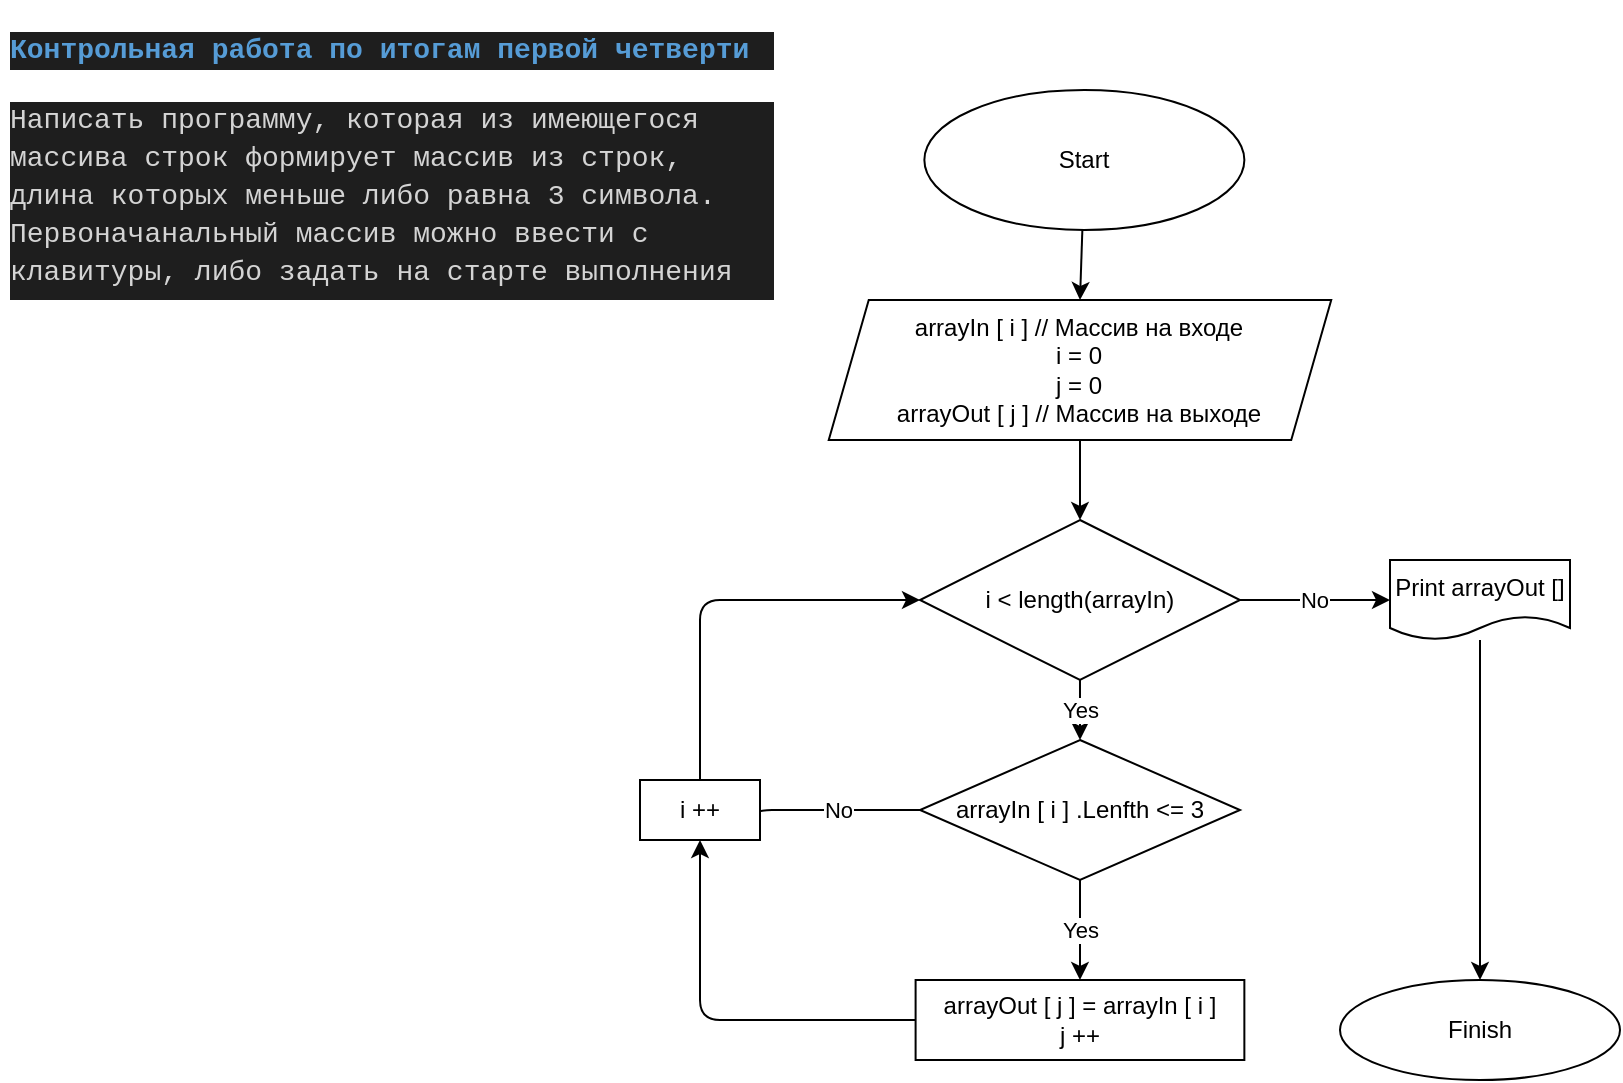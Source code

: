 <mxfile>
    <diagram id="ymAAOFVa0N7uY8poiiXw" name="Page-1">
        <mxGraphModel dx="876" dy="463" grid="1" gridSize="10" guides="1" tooltips="1" connect="1" arrows="1" fold="1" page="1" pageScale="1" pageWidth="827" pageHeight="1169" math="0" shadow="0">
            <root>
                <mxCell id="0"/>
                <mxCell id="1" parent="0"/>
                <mxCell id="5" value="&lt;h1&gt;&lt;div style=&quot;color: rgb(212 , 212 , 212) ; background-color: rgb(30 , 30 , 30) ; font-family: &amp;#34;consolas&amp;#34; , &amp;#34;courier new&amp;#34; , monospace ; font-weight: normal ; font-size: 14px ; line-height: 19px&quot;&gt;&lt;span style=&quot;color: #569cd6 ; font-weight: bold&quot;&gt;Контрольная работа по итогам первой четверти&lt;/span&gt;&lt;/div&gt;&lt;/h1&gt;&lt;div style=&quot;color: rgb(212 , 212 , 212) ; background-color: rgb(30 , 30 , 30) ; font-family: &amp;#34;consolas&amp;#34; , &amp;#34;courier new&amp;#34; , monospace ; font-size: 14px ; line-height: 19px&quot;&gt;Написать программу, которая из имеющегося массива строк формирует массив из строк, длина которых меньше либо равна 3 символа. Первоначанальный массив можно ввести с клавитуры, либо задать на старте выполнения алгоритма.&lt;/div&gt;" style="text;html=1;strokeColor=none;fillColor=none;spacing=5;spacingTop=-20;whiteSpace=wrap;overflow=hidden;rounded=0;" parent="1" vertex="1">
                    <mxGeometry x="20" y="20" width="390" height="140" as="geometry"/>
                </mxCell>
                <mxCell id="8" style="edgeStyle=none;html=1;entryX=0.5;entryY=0;entryDx=0;entryDy=0;" parent="1" source="6" target="7" edge="1">
                    <mxGeometry relative="1" as="geometry"/>
                </mxCell>
                <mxCell id="6" value="Start" style="ellipse;whiteSpace=wrap;html=1;" parent="1" vertex="1">
                    <mxGeometry x="482.18" y="55" width="160" height="70" as="geometry"/>
                </mxCell>
                <mxCell id="10" style="edgeStyle=none;html=1;entryX=0.5;entryY=0;entryDx=0;entryDy=0;" parent="1" source="7" target="9" edge="1">
                    <mxGeometry relative="1" as="geometry"/>
                </mxCell>
                <mxCell id="7" value="arrayIn [ i ] // Массив на входе&lt;br&gt;i = 0&lt;br&gt;j = 0&lt;br&gt;arrayOut [ j ] // Массив на выходе" style="shape=parallelogram;perimeter=parallelogramPerimeter;whiteSpace=wrap;html=1;fixedSize=1;" parent="1" vertex="1">
                    <mxGeometry x="434.37" y="160" width="251.25" height="70" as="geometry"/>
                </mxCell>
                <mxCell id="11" value="Yes" style="edgeStyle=none;html=1;entryX=0.5;entryY=0;entryDx=0;entryDy=0;" parent="1" source="9" target="12" edge="1">
                    <mxGeometry relative="1" as="geometry">
                        <mxPoint x="275.62" y="440" as="targetPoint"/>
                    </mxGeometry>
                </mxCell>
                <mxCell id="17" value="No" style="edgeStyle=none;html=1;" parent="1" source="9" target="18" edge="1">
                    <mxGeometry relative="1" as="geometry">
                        <mxPoint x="425.62" y="360" as="targetPoint"/>
                    </mxGeometry>
                </mxCell>
                <mxCell id="9" value="i &amp;lt; length(arrayIn)" style="rhombus;whiteSpace=wrap;html=1;" parent="1" vertex="1">
                    <mxGeometry x="479.99" y="270" width="160" height="80" as="geometry"/>
                </mxCell>
                <mxCell id="14" value="Yes" style="edgeStyle=none;html=1;entryX=0.5;entryY=0;entryDx=0;entryDy=0;" parent="1" source="12" target="13" edge="1">
                    <mxGeometry relative="1" as="geometry"/>
                </mxCell>
                <mxCell id="16" value="No" style="edgeStyle=none;html=1;entryX=0.5;entryY=1;entryDx=0;entryDy=0;" parent="1" source="12" target="21" edge="1">
                    <mxGeometry x="-0.274" relative="1" as="geometry">
                        <mxPoint x="160" y="730" as="targetPoint"/>
                        <Array as="points">
                            <mxPoint x="396" y="415"/>
                        </Array>
                        <mxPoint as="offset"/>
                    </mxGeometry>
                </mxCell>
                <mxCell id="12" value="arrayIn [ i ] .Lenfth &amp;lt;= 3" style="rhombus;whiteSpace=wrap;html=1;" parent="1" vertex="1">
                    <mxGeometry x="480" y="380" width="160" height="70" as="geometry"/>
                </mxCell>
                <mxCell id="15" style="edgeStyle=none;html=1;entryX=0.5;entryY=1;entryDx=0;entryDy=0;" parent="1" source="13" target="21" edge="1">
                    <mxGeometry relative="1" as="geometry">
                        <Array as="points">
                            <mxPoint x="370" y="520"/>
                        </Array>
                    </mxGeometry>
                </mxCell>
                <mxCell id="13" value="arrayOut [ j ] = arrayIn [ i ]&lt;br&gt;j ++" style="rounded=0;whiteSpace=wrap;html=1;" parent="1" vertex="1">
                    <mxGeometry x="477.8" y="500" width="164.38" height="40" as="geometry"/>
                </mxCell>
                <mxCell id="20" style="edgeStyle=none;html=1;entryX=0.5;entryY=0;entryDx=0;entryDy=0;" parent="1" source="18" target="19" edge="1">
                    <mxGeometry relative="1" as="geometry"/>
                </mxCell>
                <mxCell id="18" value="Print arrayOut []" style="shape=document;whiteSpace=wrap;html=1;boundedLbl=1;" parent="1" vertex="1">
                    <mxGeometry x="715" y="290" width="90" height="40" as="geometry"/>
                </mxCell>
                <mxCell id="19" value="Finish" style="ellipse;whiteSpace=wrap;html=1;" parent="1" vertex="1">
                    <mxGeometry x="690" y="500" width="140" height="50" as="geometry"/>
                </mxCell>
                <mxCell id="23" style="edgeStyle=none;html=1;entryX=0;entryY=0.5;entryDx=0;entryDy=0;" parent="1" source="21" target="9" edge="1">
                    <mxGeometry relative="1" as="geometry">
                        <Array as="points">
                            <mxPoint x="370" y="310"/>
                        </Array>
                    </mxGeometry>
                </mxCell>
                <mxCell id="21" value="i ++" style="rounded=0;whiteSpace=wrap;html=1;" parent="1" vertex="1">
                    <mxGeometry x="340" y="400" width="60" height="30" as="geometry"/>
                </mxCell>
            </root>
        </mxGraphModel>
    </diagram>
</mxfile>